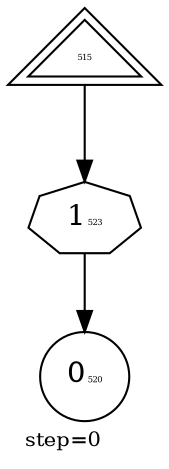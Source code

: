 digraph {
  graph  [labelloc=bottom,labeljust=left,fontsize="10",label="step=0"];
  "515" [shape=triangle,peripheries="2",label=<<FONT POINT-SIZE='4'>515</FONT>>,labelfontcolor=black,color=black];
  "520" [shape=circle,peripheries="1",label=<0<FONT POINT-SIZE='4'>520</FONT>>,labelfontcolor=black,color=black];
  "523" [label=<1<FONT POINT-SIZE='4'>523</FONT>>,peripheries="1",color=black,shape=septagon];
  "515" -> "523" [color=black];
  "523" -> "520" [color=black];
}